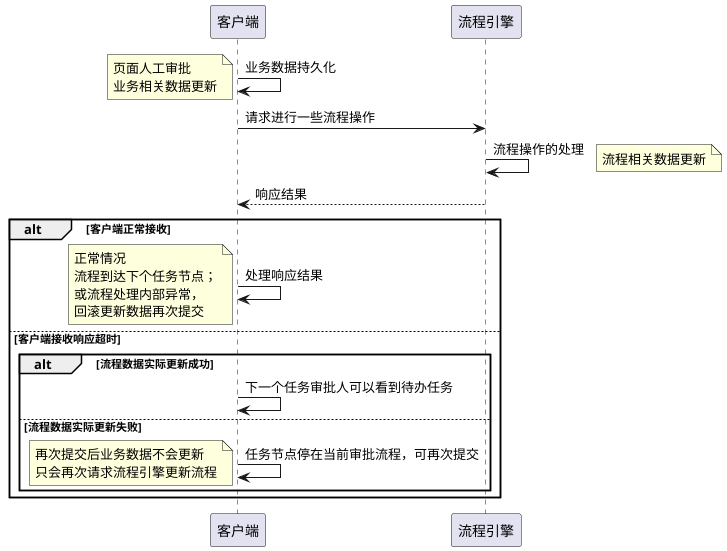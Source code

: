 @startuml
客户端 -> 客户端 : 业务数据持久化
note left
    页面人工审批
    业务相关数据更新
end note
客户端 -> 流程引擎 : 请求进行一些流程操作
流程引擎 -> 流程引擎 : 流程操作的处理
note right
    流程相关数据更新
end note
客户端 <-- 流程引擎 : 响应结果
alt 客户端正常接收
    客户端 -> 客户端 : 处理响应结果
    note left
        正常情况
        流程到达下个任务节点；
        或流程处理内部异常，
        回滚更新数据再次提交
    end note
else 客户端接收响应超时
    alt 流程数据实际更新成功
        客户端 -> 客户端 : 下一个任务审批人可以看到待办任务
    else 流程数据实际更新失败
        客户端 -> 客户端 : 任务节点停在当前审批流程，可再次提交
        note left
            再次提交后业务数据不会更新
            只会再次请求流程引擎更新流程
        end note
    end alt
end alt

@enduml